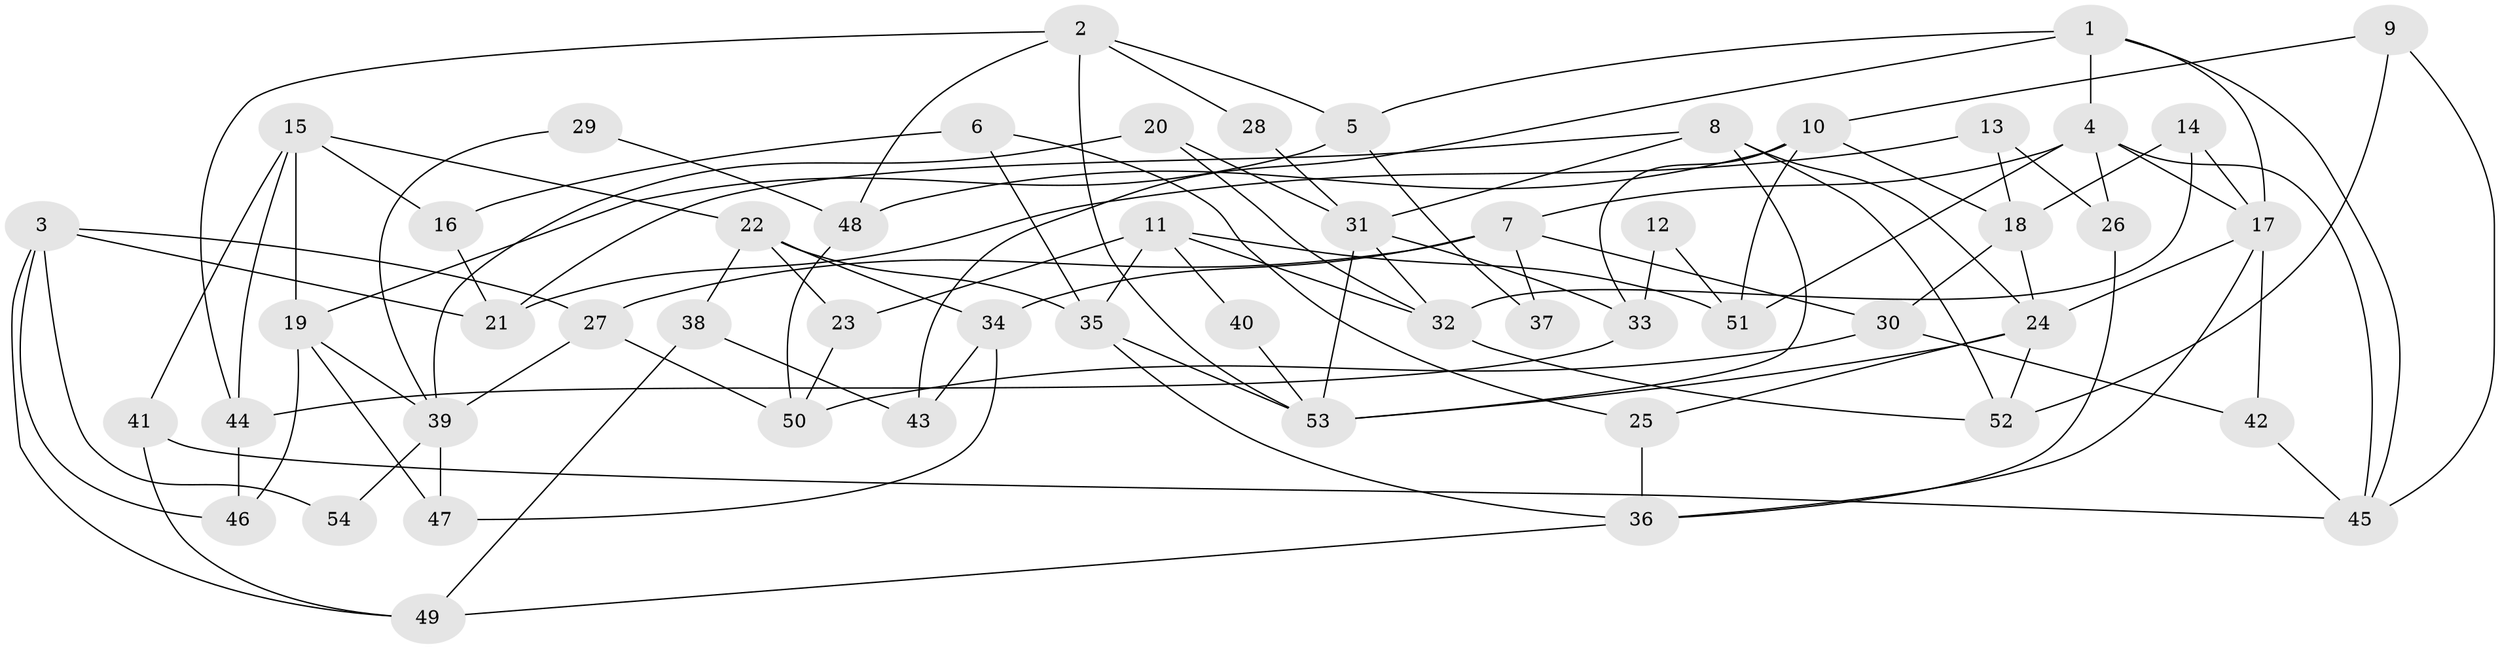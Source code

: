 // coarse degree distribution, {6: 0.24324324324324326, 5: 0.24324324324324326, 7: 0.08108108108108109, 3: 0.21621621621621623, 4: 0.13513513513513514, 2: 0.05405405405405406, 8: 0.02702702702702703}
// Generated by graph-tools (version 1.1) at 2025/52/02/27/25 19:52:02]
// undirected, 54 vertices, 108 edges
graph export_dot {
graph [start="1"]
  node [color=gray90,style=filled];
  1;
  2;
  3;
  4;
  5;
  6;
  7;
  8;
  9;
  10;
  11;
  12;
  13;
  14;
  15;
  16;
  17;
  18;
  19;
  20;
  21;
  22;
  23;
  24;
  25;
  26;
  27;
  28;
  29;
  30;
  31;
  32;
  33;
  34;
  35;
  36;
  37;
  38;
  39;
  40;
  41;
  42;
  43;
  44;
  45;
  46;
  47;
  48;
  49;
  50;
  51;
  52;
  53;
  54;
  1 -- 45;
  1 -- 17;
  1 -- 4;
  1 -- 5;
  1 -- 43;
  2 -- 48;
  2 -- 5;
  2 -- 28;
  2 -- 44;
  2 -- 53;
  3 -- 46;
  3 -- 49;
  3 -- 21;
  3 -- 27;
  3 -- 54;
  4 -- 17;
  4 -- 7;
  4 -- 26;
  4 -- 45;
  4 -- 51;
  5 -- 19;
  5 -- 37;
  6 -- 35;
  6 -- 25;
  6 -- 16;
  7 -- 27;
  7 -- 30;
  7 -- 34;
  7 -- 37;
  8 -- 24;
  8 -- 53;
  8 -- 21;
  8 -- 31;
  8 -- 52;
  9 -- 45;
  9 -- 52;
  9 -- 10;
  10 -- 18;
  10 -- 33;
  10 -- 48;
  10 -- 51;
  11 -- 51;
  11 -- 23;
  11 -- 32;
  11 -- 35;
  11 -- 40;
  12 -- 51;
  12 -- 33;
  13 -- 21;
  13 -- 18;
  13 -- 26;
  14 -- 32;
  14 -- 17;
  14 -- 18;
  15 -- 44;
  15 -- 16;
  15 -- 19;
  15 -- 22;
  15 -- 41;
  16 -- 21;
  17 -- 36;
  17 -- 24;
  17 -- 42;
  18 -- 24;
  18 -- 30;
  19 -- 39;
  19 -- 46;
  19 -- 47;
  20 -- 31;
  20 -- 32;
  20 -- 39;
  22 -- 35;
  22 -- 23;
  22 -- 34;
  22 -- 38;
  23 -- 50;
  24 -- 52;
  24 -- 53;
  24 -- 25;
  25 -- 36;
  26 -- 36;
  27 -- 39;
  27 -- 50;
  28 -- 31;
  29 -- 39;
  29 -- 48;
  30 -- 42;
  30 -- 50;
  31 -- 53;
  31 -- 32;
  31 -- 33;
  32 -- 52;
  33 -- 44;
  34 -- 43;
  34 -- 47;
  35 -- 36;
  35 -- 53;
  36 -- 49;
  38 -- 43;
  38 -- 49;
  39 -- 47;
  39 -- 54;
  40 -- 53;
  41 -- 45;
  41 -- 49;
  42 -- 45;
  44 -- 46;
  48 -- 50;
}
